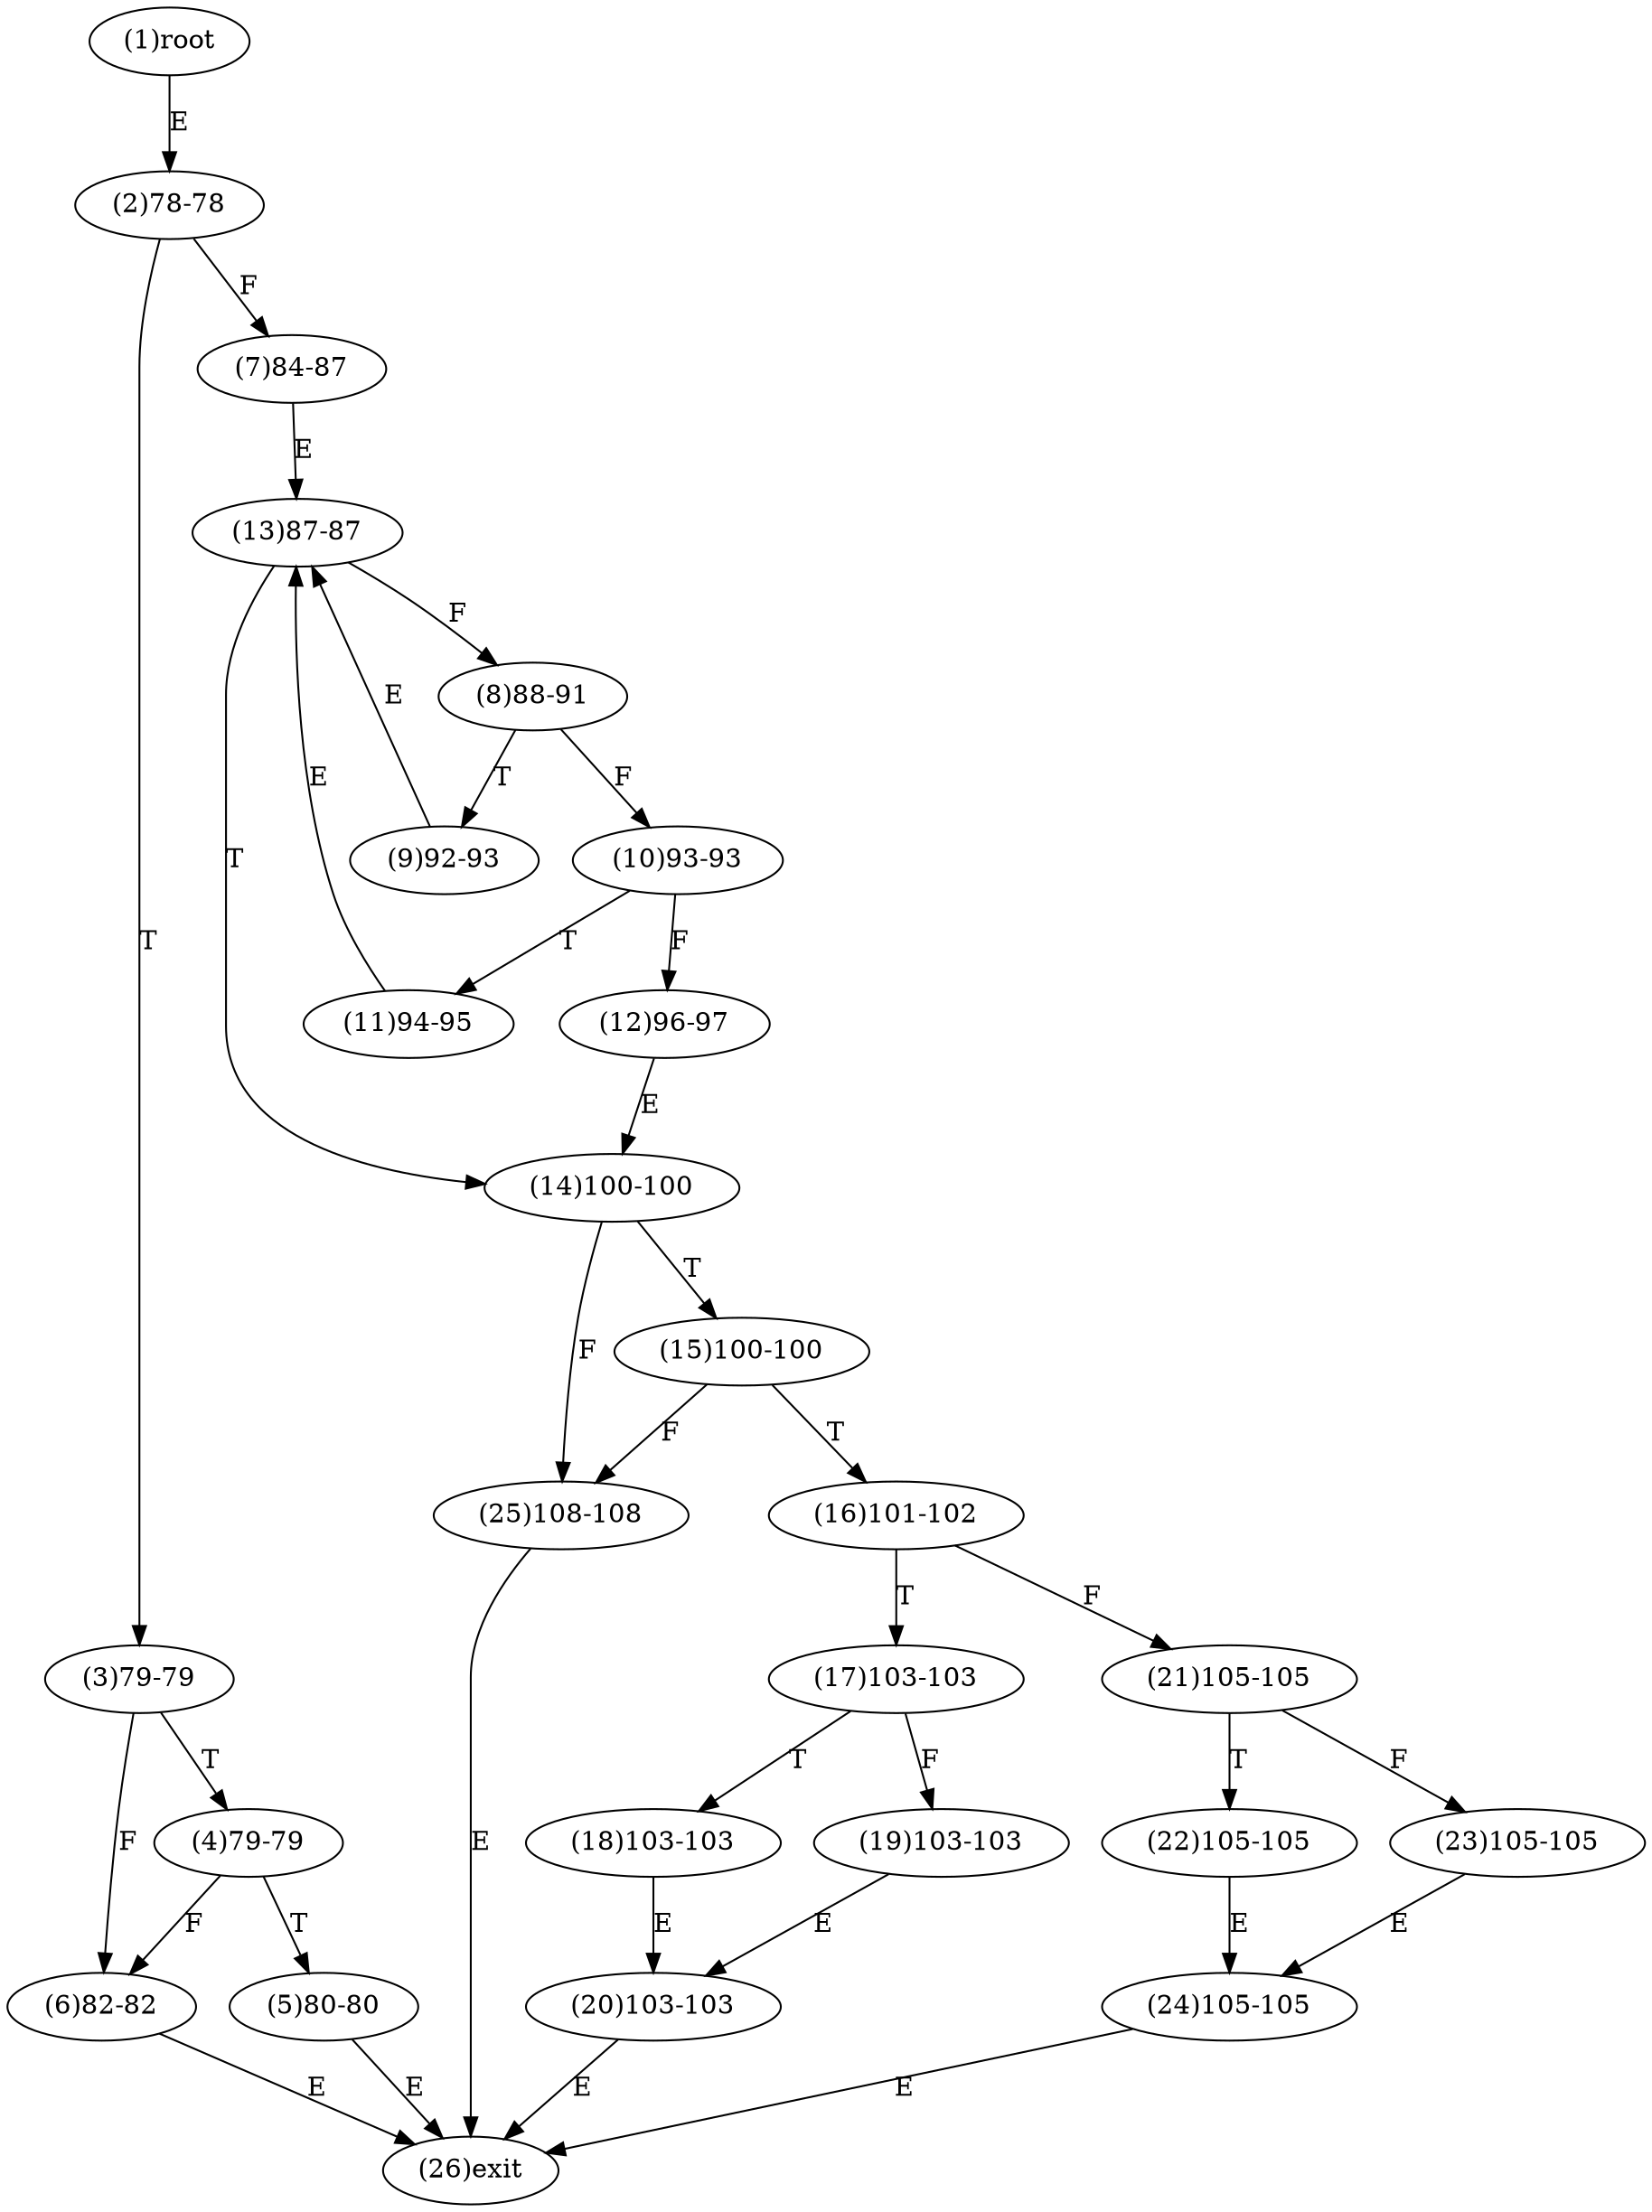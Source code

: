 digraph "" { 
1[ label="(1)root"];
2[ label="(2)78-78"];
3[ label="(3)79-79"];
4[ label="(4)79-79"];
5[ label="(5)80-80"];
6[ label="(6)82-82"];
7[ label="(7)84-87"];
8[ label="(8)88-91"];
9[ label="(9)92-93"];
10[ label="(10)93-93"];
11[ label="(11)94-95"];
12[ label="(12)96-97"];
13[ label="(13)87-87"];
14[ label="(14)100-100"];
15[ label="(15)100-100"];
17[ label="(17)103-103"];
16[ label="(16)101-102"];
19[ label="(19)103-103"];
18[ label="(18)103-103"];
21[ label="(21)105-105"];
20[ label="(20)103-103"];
23[ label="(23)105-105"];
22[ label="(22)105-105"];
25[ label="(25)108-108"];
24[ label="(24)105-105"];
26[ label="(26)exit"];
1->2[ label="E"];
2->7[ label="F"];
2->3[ label="T"];
3->6[ label="F"];
3->4[ label="T"];
4->6[ label="F"];
4->5[ label="T"];
5->26[ label="E"];
6->26[ label="E"];
7->13[ label="E"];
8->10[ label="F"];
8->9[ label="T"];
9->13[ label="E"];
10->12[ label="F"];
10->11[ label="T"];
11->13[ label="E"];
12->14[ label="E"];
13->8[ label="F"];
13->14[ label="T"];
14->25[ label="F"];
14->15[ label="T"];
15->25[ label="F"];
15->16[ label="T"];
16->21[ label="F"];
16->17[ label="T"];
17->19[ label="F"];
17->18[ label="T"];
18->20[ label="E"];
19->20[ label="E"];
20->26[ label="E"];
21->23[ label="F"];
21->22[ label="T"];
22->24[ label="E"];
23->24[ label="E"];
24->26[ label="E"];
25->26[ label="E"];
}